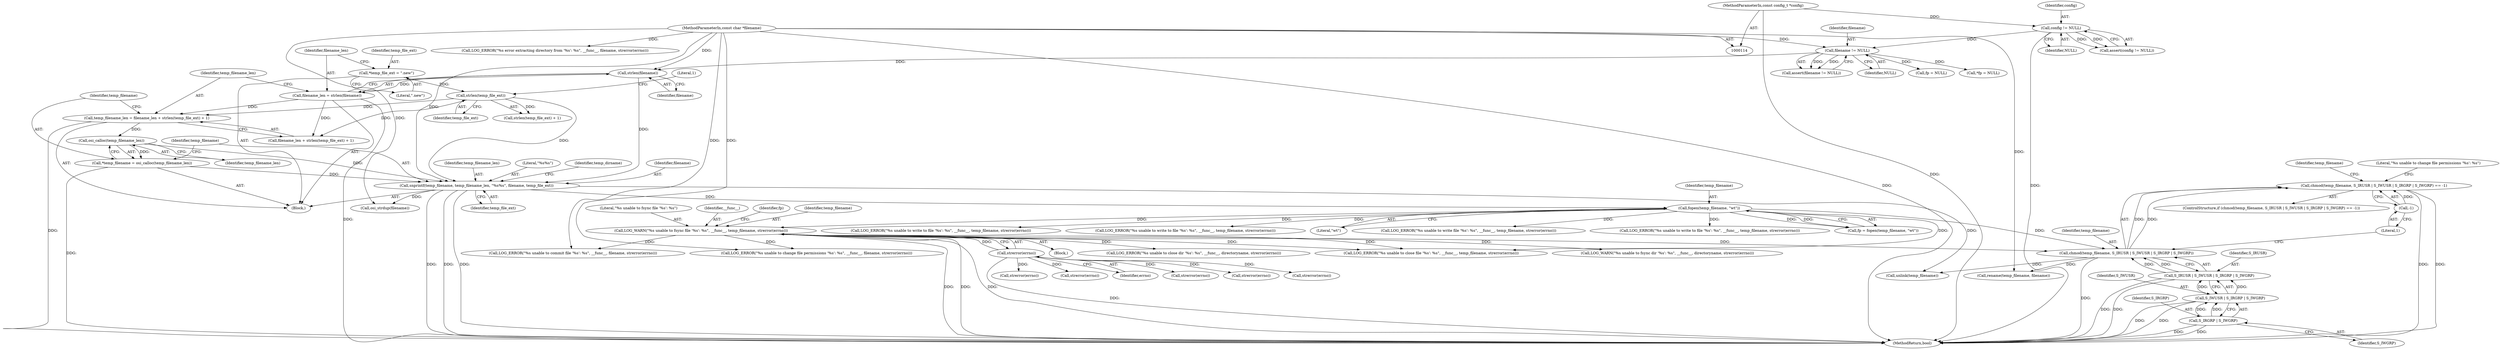 digraph "0_Android_472271b153c5dc53c28beac55480a8d8434b2d5c_56@API" {
"1000366" [label="(Call,chmod(temp_filename, S_IRUSR | S_IWUSR | S_IRGRP | S_IWGRP) == -1)"];
"1000367" [label="(Call,chmod(temp_filename, S_IRUSR | S_IWUSR | S_IRGRP | S_IWGRP))"];
"1000210" [label="(Call,fopen(temp_filename, \"wt\"))"];
"1000163" [label="(Call,snprintf(temp_filename, temp_filename_len, \"%s%s\", filename, temp_file_ext))"];
"1000159" [label="(Call,*temp_filename = osi_calloc(temp_filename_len))"];
"1000161" [label="(Call,osi_calloc(temp_filename_len))"];
"1000150" [label="(Call,temp_filename_len = filename_len + strlen(temp_file_ext) + 1)"];
"1000145" [label="(Call,filename_len = strlen(filename))"];
"1000147" [label="(Call,strlen(filename))"];
"1000123" [label="(Call,filename != NULL)"];
"1000116" [label="(MethodParameterIn,const char *filename)"];
"1000119" [label="(Call,config != NULL)"];
"1000115" [label="(MethodParameterIn,const config_t *config)"];
"1000155" [label="(Call,strlen(temp_file_ext))"];
"1000141" [label="(Call,*temp_file_ext = \".new\")"];
"1000343" [label="(Call,LOG_WARN(\"%s unable to fsync file '%s': %s\", __func__, temp_filename, strerror(errno)))"];
"1000347" [label="(Call,strerror(errno))"];
"1000369" [label="(Call,S_IRUSR | S_IWUSR | S_IRGRP | S_IWGRP)"];
"1000371" [label="(Call,S_IWUSR | S_IRGRP | S_IWGRP)"];
"1000373" [label="(Call,S_IRGRP | S_IWGRP)"];
"1000376" [label="(Call,-1)"];
"1000365" [label="(ControlStructure,if (chmod(temp_filename, S_IRUSR | S_IWUSR | S_IRGRP | S_IWGRP) == -1))"];
"1000117" [label="(Block,)"];
"1000120" [label="(Identifier,config)"];
"1000371" [label="(Call,S_IWUSR | S_IRGRP | S_IWGRP)"];
"1000375" [label="(Identifier,S_IWGRP)"];
"1000362" [label="(Call,fp = NULL)"];
"1000376" [label="(Call,-1)"];
"1000137" [label="(Call,*fp = NULL)"];
"1000345" [label="(Identifier,__func__)"];
"1000383" [label="(Call,strerror(errno))"];
"1000377" [label="(Literal,1)"];
"1000352" [label="(Identifier,fp)"];
"1000161" [label="(Call,osi_calloc(temp_filename_len))"];
"1000122" [label="(Call,assert(filename != NULL))"];
"1000154" [label="(Call,strlen(temp_file_ext) + 1)"];
"1000162" [label="(Identifier,temp_filename_len)"];
"1000433" [label="(Call,unlink(temp_filename))"];
"1000116" [label="(MethodParameterIn,const char *filename)"];
"1000125" [label="(Identifier,NULL)"];
"1000359" [label="(Call,strerror(errno))"];
"1000212" [label="(Literal,\"wt\")"];
"1000118" [label="(Call,assert(config != NULL))"];
"1000346" [label="(Identifier,temp_filename)"];
"1000147" [label="(Call,strlen(filename))"];
"1000150" [label="(Call,temp_filename_len = filename_len + strlen(temp_file_ext) + 1)"];
"1000389" [label="(Identifier,temp_filename)"];
"1000370" [label="(Identifier,S_IRUSR)"];
"1000159" [label="(Call,*temp_filename = osi_calloc(temp_filename_len))"];
"1000366" [label="(Call,chmod(temp_filename, S_IRUSR | S_IWUSR | S_IRGRP | S_IWGRP) == -1)"];
"1000165" [label="(Identifier,temp_filename_len)"];
"1000172" [label="(Call,osi_strdup(filename))"];
"1000217" [label="(Call,LOG_ERROR(\"%s unable to write file '%s': %s\", __func__, temp_filename, strerror(errno)))"];
"1000344" [label="(Literal,\"%s unable to fsync file '%s': %s\")"];
"1000329" [label="(Call,LOG_ERROR(\"%s unable to write to file '%s': %s\", __func__, temp_filename, strerror(errno)))"];
"1000164" [label="(Identifier,temp_filename)"];
"1000160" [label="(Identifier,temp_filename)"];
"1000143" [label="(Literal,\".new\")"];
"1000373" [label="(Call,S_IRGRP | S_IWGRP)"];
"1000142" [label="(Identifier,temp_file_ext)"];
"1000368" [label="(Identifier,temp_filename)"];
"1000355" [label="(Call,LOG_ERROR(\"%s unable to close file '%s': %s\", __func__, temp_filename, strerror(errno)))"];
"1000151" [label="(Identifier,temp_filename_len)"];
"1000115" [label="(MethodParameterIn,const config_t *config)"];
"1000166" [label="(Literal,\"%s%s\")"];
"1000380" [label="(Literal,\"%s unable to change file permissions '%s': %s\")"];
"1000141" [label="(Call,*temp_file_ext = \".new\")"];
"1000379" [label="(Call,LOG_ERROR(\"%s unable to change file permissions '%s': %s\", __func__, filename, strerror(errno)))"];
"1000407" [label="(Call,LOG_WARN(\"%s unable to fsync dir '%s': %s\", __func__, directoryname, strerror(errno)))"];
"1000411" [label="(Call,strerror(errno))"];
"1000208" [label="(Call,fp = fopen(temp_filename, \"wt\"))"];
"1000342" [label="(Block,)"];
"1000156" [label="(Identifier,temp_file_ext)"];
"1000419" [label="(Call,LOG_ERROR(\"%s unable to close dir '%s': %s\", __func__, directoryname, strerror(errno)))"];
"1000211" [label="(Identifier,temp_filename)"];
"1000183" [label="(Call,LOG_ERROR(\"%s error extracting directory from '%s': %s\", __func__, filename, strerror(errno)))"];
"1000348" [label="(Identifier,errno)"];
"1000210" [label="(Call,fopen(temp_filename, \"wt\"))"];
"1000423" [label="(Call,strerror(errno))"];
"1000155" [label="(Call,strlen(temp_file_ext))"];
"1000171" [label="(Identifier,temp_dirname)"];
"1000146" [label="(Identifier,filename_len)"];
"1000452" [label="(MethodReturn,bool)"];
"1000343" [label="(Call,LOG_WARN(\"%s unable to fsync file '%s': %s\", __func__, temp_filename, strerror(errno)))"];
"1000394" [label="(Call,LOG_ERROR(\"%s unable to commit file '%s': %s\", __func__, filename, strerror(errno)))"];
"1000145" [label="(Call,filename_len = strlen(filename))"];
"1000163" [label="(Call,snprintf(temp_filename, temp_filename_len, \"%s%s\", filename, temp_file_ext))"];
"1000157" [label="(Literal,1)"];
"1000347" [label="(Call,strerror(errno))"];
"1000167" [label="(Identifier,filename)"];
"1000369" [label="(Call,S_IRUSR | S_IWUSR | S_IRGRP | S_IWGRP)"];
"1000119" [label="(Call,config != NULL)"];
"1000124" [label="(Identifier,filename)"];
"1000123" [label="(Call,filename != NULL)"];
"1000260" [label="(Call,LOG_ERROR(\"%s unable to write to file '%s': %s\", __func__, temp_filename, strerror(errno)))"];
"1000398" [label="(Call,strerror(errno))"];
"1000388" [label="(Call,rename(temp_filename, filename))"];
"1000168" [label="(Identifier,temp_file_ext)"];
"1000152" [label="(Call,filename_len + strlen(temp_file_ext) + 1)"];
"1000306" [label="(Call,LOG_ERROR(\"%s unable to write to file '%s': %s\", __func__, temp_filename, strerror(errno)))"];
"1000367" [label="(Call,chmod(temp_filename, S_IRUSR | S_IWUSR | S_IRGRP | S_IWGRP))"];
"1000372" [label="(Identifier,S_IWUSR)"];
"1000148" [label="(Identifier,filename)"];
"1000374" [label="(Identifier,S_IRGRP)"];
"1000121" [label="(Identifier,NULL)"];
"1000366" -> "1000365"  [label="AST: "];
"1000366" -> "1000376"  [label="CFG: "];
"1000367" -> "1000366"  [label="AST: "];
"1000376" -> "1000366"  [label="AST: "];
"1000380" -> "1000366"  [label="CFG: "];
"1000389" -> "1000366"  [label="CFG: "];
"1000366" -> "1000452"  [label="DDG: "];
"1000366" -> "1000452"  [label="DDG: "];
"1000367" -> "1000366"  [label="DDG: "];
"1000367" -> "1000366"  [label="DDG: "];
"1000376" -> "1000366"  [label="DDG: "];
"1000367" -> "1000369"  [label="CFG: "];
"1000368" -> "1000367"  [label="AST: "];
"1000369" -> "1000367"  [label="AST: "];
"1000377" -> "1000367"  [label="CFG: "];
"1000367" -> "1000452"  [label="DDG: "];
"1000210" -> "1000367"  [label="DDG: "];
"1000343" -> "1000367"  [label="DDG: "];
"1000369" -> "1000367"  [label="DDG: "];
"1000369" -> "1000367"  [label="DDG: "];
"1000367" -> "1000388"  [label="DDG: "];
"1000367" -> "1000433"  [label="DDG: "];
"1000210" -> "1000208"  [label="AST: "];
"1000210" -> "1000212"  [label="CFG: "];
"1000211" -> "1000210"  [label="AST: "];
"1000212" -> "1000210"  [label="AST: "];
"1000208" -> "1000210"  [label="CFG: "];
"1000210" -> "1000208"  [label="DDG: "];
"1000210" -> "1000208"  [label="DDG: "];
"1000163" -> "1000210"  [label="DDG: "];
"1000210" -> "1000217"  [label="DDG: "];
"1000210" -> "1000260"  [label="DDG: "];
"1000210" -> "1000306"  [label="DDG: "];
"1000210" -> "1000329"  [label="DDG: "];
"1000210" -> "1000343"  [label="DDG: "];
"1000210" -> "1000355"  [label="DDG: "];
"1000163" -> "1000117"  [label="AST: "];
"1000163" -> "1000168"  [label="CFG: "];
"1000164" -> "1000163"  [label="AST: "];
"1000165" -> "1000163"  [label="AST: "];
"1000166" -> "1000163"  [label="AST: "];
"1000167" -> "1000163"  [label="AST: "];
"1000168" -> "1000163"  [label="AST: "];
"1000171" -> "1000163"  [label="CFG: "];
"1000163" -> "1000452"  [label="DDG: "];
"1000163" -> "1000452"  [label="DDG: "];
"1000163" -> "1000452"  [label="DDG: "];
"1000159" -> "1000163"  [label="DDG: "];
"1000161" -> "1000163"  [label="DDG: "];
"1000147" -> "1000163"  [label="DDG: "];
"1000116" -> "1000163"  [label="DDG: "];
"1000155" -> "1000163"  [label="DDG: "];
"1000163" -> "1000172"  [label="DDG: "];
"1000163" -> "1000433"  [label="DDG: "];
"1000159" -> "1000117"  [label="AST: "];
"1000159" -> "1000161"  [label="CFG: "];
"1000160" -> "1000159"  [label="AST: "];
"1000161" -> "1000159"  [label="AST: "];
"1000164" -> "1000159"  [label="CFG: "];
"1000159" -> "1000452"  [label="DDG: "];
"1000161" -> "1000159"  [label="DDG: "];
"1000161" -> "1000162"  [label="CFG: "];
"1000162" -> "1000161"  [label="AST: "];
"1000150" -> "1000161"  [label="DDG: "];
"1000150" -> "1000117"  [label="AST: "];
"1000150" -> "1000152"  [label="CFG: "];
"1000151" -> "1000150"  [label="AST: "];
"1000152" -> "1000150"  [label="AST: "];
"1000160" -> "1000150"  [label="CFG: "];
"1000150" -> "1000452"  [label="DDG: "];
"1000145" -> "1000150"  [label="DDG: "];
"1000155" -> "1000150"  [label="DDG: "];
"1000145" -> "1000117"  [label="AST: "];
"1000145" -> "1000147"  [label="CFG: "];
"1000146" -> "1000145"  [label="AST: "];
"1000147" -> "1000145"  [label="AST: "];
"1000151" -> "1000145"  [label="CFG: "];
"1000145" -> "1000452"  [label="DDG: "];
"1000147" -> "1000145"  [label="DDG: "];
"1000145" -> "1000152"  [label="DDG: "];
"1000147" -> "1000148"  [label="CFG: "];
"1000148" -> "1000147"  [label="AST: "];
"1000123" -> "1000147"  [label="DDG: "];
"1000116" -> "1000147"  [label="DDG: "];
"1000123" -> "1000122"  [label="AST: "];
"1000123" -> "1000125"  [label="CFG: "];
"1000124" -> "1000123"  [label="AST: "];
"1000125" -> "1000123"  [label="AST: "];
"1000122" -> "1000123"  [label="CFG: "];
"1000123" -> "1000122"  [label="DDG: "];
"1000123" -> "1000122"  [label="DDG: "];
"1000116" -> "1000123"  [label="DDG: "];
"1000119" -> "1000123"  [label="DDG: "];
"1000123" -> "1000137"  [label="DDG: "];
"1000123" -> "1000362"  [label="DDG: "];
"1000116" -> "1000114"  [label="AST: "];
"1000116" -> "1000452"  [label="DDG: "];
"1000116" -> "1000172"  [label="DDG: "];
"1000116" -> "1000183"  [label="DDG: "];
"1000116" -> "1000379"  [label="DDG: "];
"1000116" -> "1000388"  [label="DDG: "];
"1000116" -> "1000394"  [label="DDG: "];
"1000119" -> "1000118"  [label="AST: "];
"1000119" -> "1000121"  [label="CFG: "];
"1000120" -> "1000119"  [label="AST: "];
"1000121" -> "1000119"  [label="AST: "];
"1000118" -> "1000119"  [label="CFG: "];
"1000119" -> "1000452"  [label="DDG: "];
"1000119" -> "1000118"  [label="DDG: "];
"1000119" -> "1000118"  [label="DDG: "];
"1000115" -> "1000119"  [label="DDG: "];
"1000115" -> "1000114"  [label="AST: "];
"1000115" -> "1000452"  [label="DDG: "];
"1000155" -> "1000154"  [label="AST: "];
"1000155" -> "1000156"  [label="CFG: "];
"1000156" -> "1000155"  [label="AST: "];
"1000157" -> "1000155"  [label="CFG: "];
"1000155" -> "1000152"  [label="DDG: "];
"1000155" -> "1000154"  [label="DDG: "];
"1000141" -> "1000155"  [label="DDG: "];
"1000141" -> "1000117"  [label="AST: "];
"1000141" -> "1000143"  [label="CFG: "];
"1000142" -> "1000141"  [label="AST: "];
"1000143" -> "1000141"  [label="AST: "];
"1000146" -> "1000141"  [label="CFG: "];
"1000343" -> "1000342"  [label="AST: "];
"1000343" -> "1000347"  [label="CFG: "];
"1000344" -> "1000343"  [label="AST: "];
"1000345" -> "1000343"  [label="AST: "];
"1000346" -> "1000343"  [label="AST: "];
"1000347" -> "1000343"  [label="AST: "];
"1000352" -> "1000343"  [label="CFG: "];
"1000343" -> "1000452"  [label="DDG: "];
"1000343" -> "1000452"  [label="DDG: "];
"1000343" -> "1000452"  [label="DDG: "];
"1000347" -> "1000343"  [label="DDG: "];
"1000343" -> "1000355"  [label="DDG: "];
"1000343" -> "1000355"  [label="DDG: "];
"1000343" -> "1000379"  [label="DDG: "];
"1000343" -> "1000394"  [label="DDG: "];
"1000343" -> "1000407"  [label="DDG: "];
"1000343" -> "1000419"  [label="DDG: "];
"1000347" -> "1000348"  [label="CFG: "];
"1000348" -> "1000347"  [label="AST: "];
"1000347" -> "1000452"  [label="DDG: "];
"1000347" -> "1000359"  [label="DDG: "];
"1000347" -> "1000383"  [label="DDG: "];
"1000347" -> "1000398"  [label="DDG: "];
"1000347" -> "1000411"  [label="DDG: "];
"1000347" -> "1000423"  [label="DDG: "];
"1000369" -> "1000371"  [label="CFG: "];
"1000370" -> "1000369"  [label="AST: "];
"1000371" -> "1000369"  [label="AST: "];
"1000369" -> "1000452"  [label="DDG: "];
"1000369" -> "1000452"  [label="DDG: "];
"1000371" -> "1000369"  [label="DDG: "];
"1000371" -> "1000369"  [label="DDG: "];
"1000371" -> "1000373"  [label="CFG: "];
"1000372" -> "1000371"  [label="AST: "];
"1000373" -> "1000371"  [label="AST: "];
"1000371" -> "1000452"  [label="DDG: "];
"1000371" -> "1000452"  [label="DDG: "];
"1000373" -> "1000371"  [label="DDG: "];
"1000373" -> "1000371"  [label="DDG: "];
"1000373" -> "1000375"  [label="CFG: "];
"1000374" -> "1000373"  [label="AST: "];
"1000375" -> "1000373"  [label="AST: "];
"1000373" -> "1000452"  [label="DDG: "];
"1000373" -> "1000452"  [label="DDG: "];
"1000376" -> "1000377"  [label="CFG: "];
"1000377" -> "1000376"  [label="AST: "];
}
